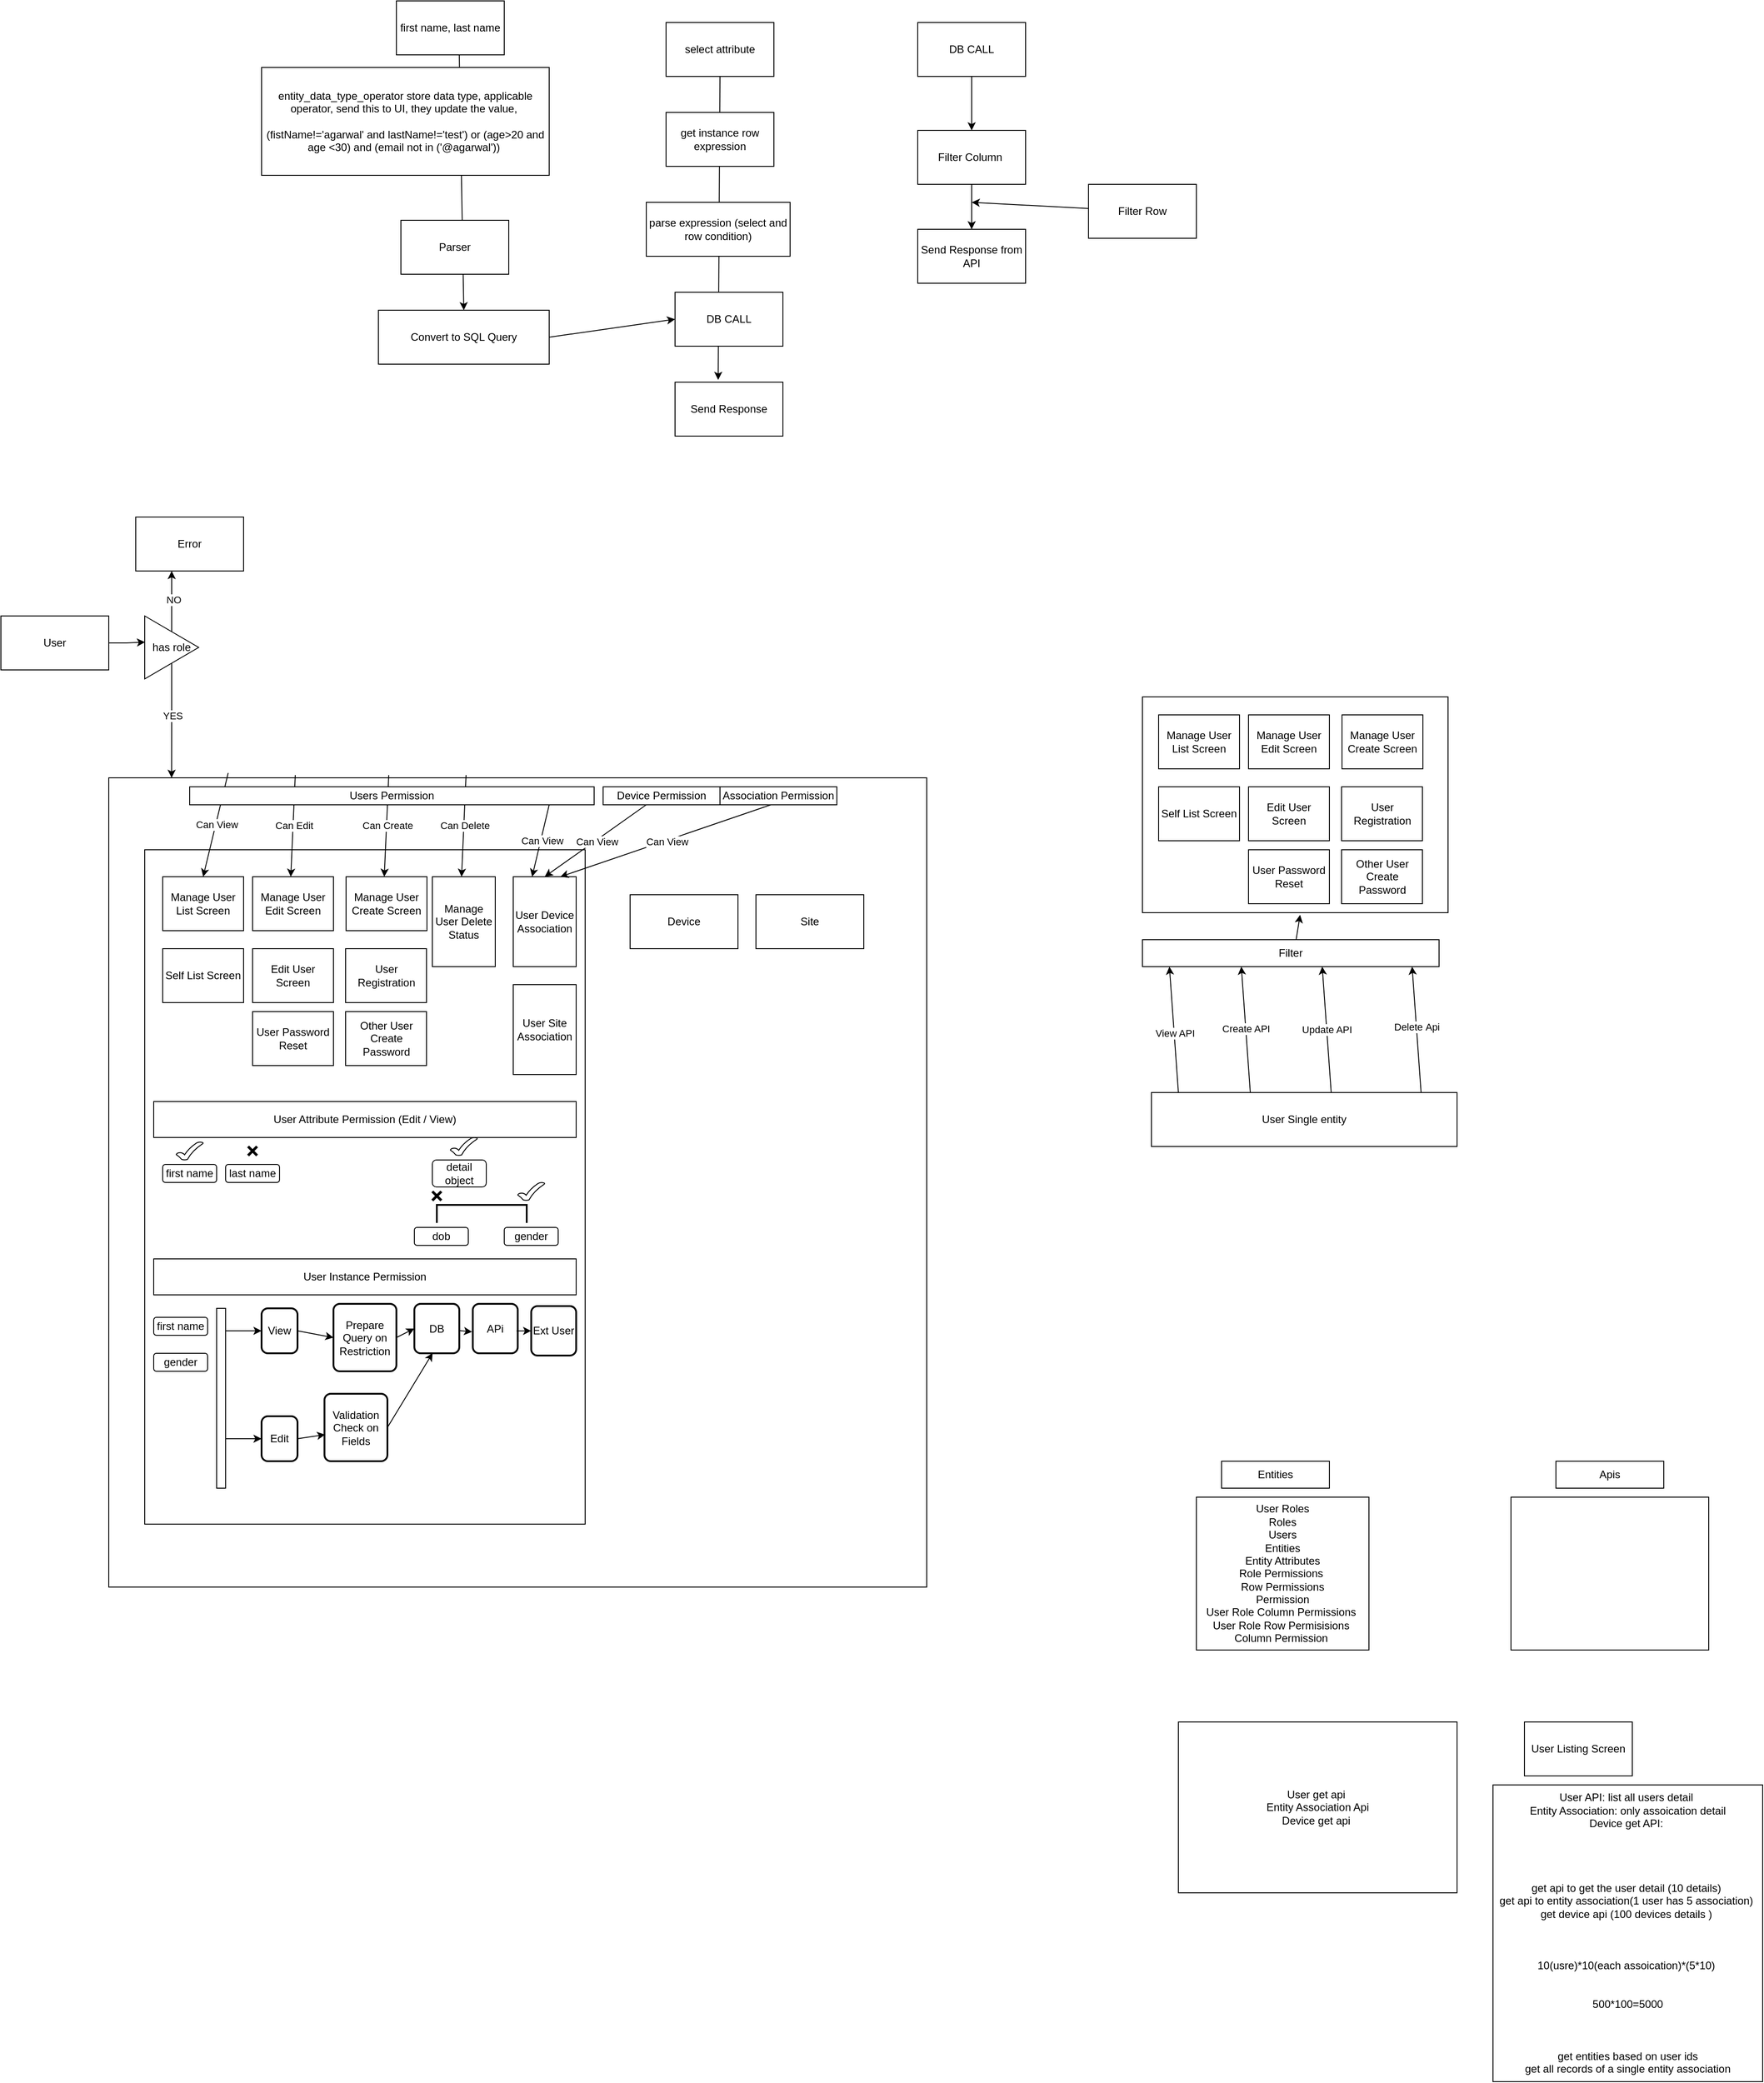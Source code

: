 <mxfile version="23.1.5" type="github">
  <diagram name="Page-1" id="W_wHjsE_T0vRLPN9on4F">
    <mxGraphModel dx="1266" dy="1773" grid="1" gridSize="10" guides="1" tooltips="1" connect="1" arrows="1" fold="1" page="1" pageScale="1" pageWidth="827" pageHeight="1169" math="0" shadow="0">
      <root>
        <mxCell id="0" />
        <mxCell id="1" parent="0" />
        <mxCell id="CIBjUFG_ZZMUvqZLACDm-16" value="" style="endArrow=classic;html=1;rounded=0;entryX=0.5;entryY=0;entryDx=0;entryDy=0;exitX=0.583;exitY=1.008;exitDx=0;exitDy=0;exitPerimeter=0;" parent="1" source="CIBjUFG_ZZMUvqZLACDm-14" target="CIBjUFG_ZZMUvqZLACDm-15" edge="1">
          <mxGeometry width="50" height="50" relative="1" as="geometry">
            <mxPoint x="910" y="-290" as="sourcePoint" />
            <mxPoint x="960" y="-340" as="targetPoint" />
          </mxGeometry>
        </mxCell>
        <mxCell id="CIBjUFG_ZZMUvqZLACDm-11" value="" style="endArrow=classic;html=1;rounded=0;entryX=0.4;entryY=-0.042;entryDx=0;entryDy=0;exitX=0.5;exitY=1;exitDx=0;exitDy=0;entryPerimeter=0;" parent="1" source="CIBjUFG_ZZMUvqZLACDm-6" target="CIBjUFG_ZZMUvqZLACDm-10" edge="1">
          <mxGeometry width="50" height="50" relative="1" as="geometry">
            <mxPoint x="1090" y="-340" as="sourcePoint" />
            <mxPoint x="1140" y="-390" as="targetPoint" />
          </mxGeometry>
        </mxCell>
        <mxCell id="aM5MsyWKR0o3_4G5qAhv-19" value="" style="rounded=0;whiteSpace=wrap;html=1;" parent="1" vertex="1">
          <mxGeometry x="1300" y="190" width="340" height="240" as="geometry" />
        </mxCell>
        <mxCell id="9KyEDRzH5bIQQI6qpWz6-1" value="User" style="rounded=0;whiteSpace=wrap;html=1;" parent="1" vertex="1">
          <mxGeometry x="30" y="100" width="120" height="60" as="geometry" />
        </mxCell>
        <mxCell id="9KyEDRzH5bIQQI6qpWz6-3" style="edgeStyle=orthogonalEdgeStyle;rounded=0;orthogonalLoop=1;jettySize=auto;html=1;exitX=0.5;exitY=1;exitDx=0;exitDy=0;" parent="1" source="9KyEDRzH5bIQQI6qpWz6-2" edge="1">
          <mxGeometry relative="1" as="geometry">
            <mxPoint x="219.909" y="280" as="targetPoint" />
          </mxGeometry>
        </mxCell>
        <mxCell id="9KyEDRzH5bIQQI6qpWz6-5" value="YES" style="edgeLabel;html=1;align=center;verticalAlign=middle;resizable=0;points=[];" parent="9KyEDRzH5bIQQI6qpWz6-3" vertex="1" connectable="0">
          <mxGeometry x="-0.186" y="1" relative="1" as="geometry">
            <mxPoint y="6" as="offset" />
          </mxGeometry>
        </mxCell>
        <mxCell id="9KyEDRzH5bIQQI6qpWz6-4" style="edgeStyle=orthogonalEdgeStyle;rounded=0;orthogonalLoop=1;jettySize=auto;html=1;" parent="1" source="9KyEDRzH5bIQQI6qpWz6-2" edge="1">
          <mxGeometry relative="1" as="geometry">
            <mxPoint x="220" y="50" as="targetPoint" />
          </mxGeometry>
        </mxCell>
        <mxCell id="9KyEDRzH5bIQQI6qpWz6-6" value="NO" style="edgeLabel;html=1;align=center;verticalAlign=middle;resizable=0;points=[];" parent="9KyEDRzH5bIQQI6qpWz6-4" vertex="1" connectable="0">
          <mxGeometry x="0.049" y="-2" relative="1" as="geometry">
            <mxPoint as="offset" />
          </mxGeometry>
        </mxCell>
        <mxCell id="9KyEDRzH5bIQQI6qpWz6-2" value="has role" style="triangle;whiteSpace=wrap;html=1;" parent="1" vertex="1">
          <mxGeometry x="190" y="100" width="60" height="70" as="geometry" />
        </mxCell>
        <mxCell id="9KyEDRzH5bIQQI6qpWz6-7" style="edgeStyle=orthogonalEdgeStyle;rounded=0;orthogonalLoop=1;jettySize=auto;html=1;entryX=0.006;entryY=0.416;entryDx=0;entryDy=0;entryPerimeter=0;" parent="1" source="9KyEDRzH5bIQQI6qpWz6-1" target="9KyEDRzH5bIQQI6qpWz6-2" edge="1">
          <mxGeometry relative="1" as="geometry" />
        </mxCell>
        <mxCell id="9KyEDRzH5bIQQI6qpWz6-8" value="" style="rounded=0;whiteSpace=wrap;html=1;" parent="1" vertex="1">
          <mxGeometry x="150" y="280" width="910" height="900" as="geometry" />
        </mxCell>
        <mxCell id="9KyEDRzH5bIQQI6qpWz6-9" value="Error" style="rounded=0;whiteSpace=wrap;html=1;" parent="1" vertex="1">
          <mxGeometry x="180" y="-10" width="120" height="60" as="geometry" />
        </mxCell>
        <mxCell id="9KyEDRzH5bIQQI6qpWz6-10" value="" style="rounded=0;whiteSpace=wrap;html=1;" parent="1" vertex="1">
          <mxGeometry x="190" y="360" width="490" height="750" as="geometry" />
        </mxCell>
        <mxCell id="9KyEDRzH5bIQQI6qpWz6-11" value="Device" style="rounded=0;whiteSpace=wrap;html=1;" parent="1" vertex="1">
          <mxGeometry x="730" y="410" width="120" height="60" as="geometry" />
        </mxCell>
        <mxCell id="9KyEDRzH5bIQQI6qpWz6-12" value="Site" style="rounded=0;whiteSpace=wrap;html=1;" parent="1" vertex="1">
          <mxGeometry x="870" y="410" width="120" height="60" as="geometry" />
        </mxCell>
        <mxCell id="9KyEDRzH5bIQQI6qpWz6-13" value="Manage User List Screen" style="rounded=0;whiteSpace=wrap;html=1;" parent="1" vertex="1">
          <mxGeometry x="210" y="390" width="90" height="60" as="geometry" />
        </mxCell>
        <mxCell id="9KyEDRzH5bIQQI6qpWz6-14" value="first name" style="rounded=1;whiteSpace=wrap;html=1;" parent="1" vertex="1">
          <mxGeometry x="210" y="710" width="60" height="20" as="geometry" />
        </mxCell>
        <mxCell id="9KyEDRzH5bIQQI6qpWz6-15" value="Manage User Edit Screen" style="rounded=0;whiteSpace=wrap;html=1;" parent="1" vertex="1">
          <mxGeometry x="310" y="390" width="90" height="60" as="geometry" />
        </mxCell>
        <mxCell id="9KyEDRzH5bIQQI6qpWz6-16" value="Self List Screen" style="rounded=0;whiteSpace=wrap;html=1;" parent="1" vertex="1">
          <mxGeometry x="210" y="470" width="90" height="60" as="geometry" />
        </mxCell>
        <mxCell id="9KyEDRzH5bIQQI6qpWz6-17" value="Edit User Screen" style="rounded=0;whiteSpace=wrap;html=1;" parent="1" vertex="1">
          <mxGeometry x="310" y="470" width="90" height="60" as="geometry" />
        </mxCell>
        <mxCell id="9KyEDRzH5bIQQI6qpWz6-19" value="User Password Reset" style="rounded=0;whiteSpace=wrap;html=1;" parent="1" vertex="1">
          <mxGeometry x="310" y="540" width="90" height="60" as="geometry" />
        </mxCell>
        <mxCell id="9KyEDRzH5bIQQI6qpWz6-20" value="Manage User Create Screen" style="rounded=0;whiteSpace=wrap;html=1;" parent="1" vertex="1">
          <mxGeometry x="414" y="390" width="90" height="60" as="geometry" />
        </mxCell>
        <mxCell id="9KyEDRzH5bIQQI6qpWz6-21" value="User Registration" style="rounded=0;whiteSpace=wrap;html=1;" parent="1" vertex="1">
          <mxGeometry x="413.5" y="470" width="90" height="60" as="geometry" />
        </mxCell>
        <mxCell id="9KyEDRzH5bIQQI6qpWz6-22" value="Other User Create Password" style="rounded=0;whiteSpace=wrap;html=1;" parent="1" vertex="1">
          <mxGeometry x="413.5" y="540" width="90" height="60" as="geometry" />
        </mxCell>
        <mxCell id="9KyEDRzH5bIQQI6qpWz6-23" value="Manage User Delete Status" style="rounded=0;whiteSpace=wrap;html=1;" parent="1" vertex="1">
          <mxGeometry x="510" y="390" width="70" height="100" as="geometry" />
        </mxCell>
        <mxCell id="9KyEDRzH5bIQQI6qpWz6-24" value="User Device Association" style="rounded=0;whiteSpace=wrap;html=1;" parent="1" vertex="1">
          <mxGeometry x="600" y="390" width="70" height="100" as="geometry" />
        </mxCell>
        <mxCell id="9KyEDRzH5bIQQI6qpWz6-25" value="User Site Association" style="rounded=0;whiteSpace=wrap;html=1;" parent="1" vertex="1">
          <mxGeometry x="600" y="510" width="70" height="100" as="geometry" />
        </mxCell>
        <mxCell id="9KyEDRzH5bIQQI6qpWz6-26" value="" style="endArrow=classic;html=1;rounded=0;entryX=0.5;entryY=0;entryDx=0;entryDy=0;exitX=0.146;exitY=-0.006;exitDx=0;exitDy=0;exitPerimeter=0;" parent="1" source="9KyEDRzH5bIQQI6qpWz6-8" target="9KyEDRzH5bIQQI6qpWz6-13" edge="1">
          <mxGeometry width="50" height="50" relative="1" as="geometry">
            <mxPoint x="360" y="560" as="sourcePoint" />
            <mxPoint x="410" y="510" as="targetPoint" />
            <Array as="points" />
          </mxGeometry>
        </mxCell>
        <mxCell id="9KyEDRzH5bIQQI6qpWz6-27" value="Can View" style="edgeLabel;html=1;align=center;verticalAlign=middle;resizable=0;points=[];" parent="9KyEDRzH5bIQQI6qpWz6-26" vertex="1" connectable="0">
          <mxGeometry x="-0.011" y="1" relative="1" as="geometry">
            <mxPoint as="offset" />
          </mxGeometry>
        </mxCell>
        <mxCell id="9KyEDRzH5bIQQI6qpWz6-28" value="" style="endArrow=classic;html=1;rounded=0;entryX=0.5;entryY=0;entryDx=0;entryDy=0;exitX=0.146;exitY=-0.006;exitDx=0;exitDy=0;exitPerimeter=0;" parent="1" edge="1">
          <mxGeometry width="50" height="50" relative="1" as="geometry">
            <mxPoint x="357.5" y="277" as="sourcePoint" />
            <mxPoint x="352.5" y="390" as="targetPoint" />
            <Array as="points" />
          </mxGeometry>
        </mxCell>
        <mxCell id="9KyEDRzH5bIQQI6qpWz6-29" value="Can Edit" style="edgeLabel;html=1;align=center;verticalAlign=middle;resizable=0;points=[];" parent="9KyEDRzH5bIQQI6qpWz6-28" vertex="1" connectable="0">
          <mxGeometry x="-0.011" y="1" relative="1" as="geometry">
            <mxPoint as="offset" />
          </mxGeometry>
        </mxCell>
        <mxCell id="9KyEDRzH5bIQQI6qpWz6-30" value="" style="endArrow=classic;html=1;rounded=0;entryX=0.5;entryY=0;entryDx=0;entryDy=0;exitX=0.146;exitY=-0.006;exitDx=0;exitDy=0;exitPerimeter=0;" parent="1" edge="1">
          <mxGeometry width="50" height="50" relative="1" as="geometry">
            <mxPoint x="461.5" y="277" as="sourcePoint" />
            <mxPoint x="456.5" y="390" as="targetPoint" />
            <Array as="points" />
          </mxGeometry>
        </mxCell>
        <mxCell id="9KyEDRzH5bIQQI6qpWz6-31" value="Can Create" style="edgeLabel;html=1;align=center;verticalAlign=middle;resizable=0;points=[];" parent="9KyEDRzH5bIQQI6qpWz6-30" vertex="1" connectable="0">
          <mxGeometry x="-0.011" y="1" relative="1" as="geometry">
            <mxPoint as="offset" />
          </mxGeometry>
        </mxCell>
        <mxCell id="9KyEDRzH5bIQQI6qpWz6-32" value="" style="endArrow=classic;html=1;rounded=0;entryX=0.5;entryY=0;entryDx=0;entryDy=0;exitX=0.146;exitY=-0.006;exitDx=0;exitDy=0;exitPerimeter=0;" parent="1" edge="1">
          <mxGeometry width="50" height="50" relative="1" as="geometry">
            <mxPoint x="547.5" y="277" as="sourcePoint" />
            <mxPoint x="542.5" y="390" as="targetPoint" />
            <Array as="points" />
          </mxGeometry>
        </mxCell>
        <mxCell id="9KyEDRzH5bIQQI6qpWz6-33" value="Can Delete" style="edgeLabel;html=1;align=center;verticalAlign=middle;resizable=0;points=[];" parent="9KyEDRzH5bIQQI6qpWz6-32" vertex="1" connectable="0">
          <mxGeometry x="-0.011" y="1" relative="1" as="geometry">
            <mxPoint as="offset" />
          </mxGeometry>
        </mxCell>
        <mxCell id="9KyEDRzH5bIQQI6qpWz6-34" value="Users Permission" style="rounded=0;whiteSpace=wrap;html=1;" parent="1" vertex="1">
          <mxGeometry x="240" y="290" width="450" height="20" as="geometry" />
        </mxCell>
        <mxCell id="9KyEDRzH5bIQQI6qpWz6-36" value="Device Permission" style="rounded=0;whiteSpace=wrap;html=1;" parent="1" vertex="1">
          <mxGeometry x="700" y="290" width="130" height="20" as="geometry" />
        </mxCell>
        <mxCell id="9KyEDRzH5bIQQI6qpWz6-37" value="Association Permission" style="rounded=0;whiteSpace=wrap;html=1;" parent="1" vertex="1">
          <mxGeometry x="830" y="290" width="130" height="20" as="geometry" />
        </mxCell>
        <mxCell id="9KyEDRzH5bIQQI6qpWz6-38" value="" style="endArrow=classic;html=1;rounded=0;entryX=0.5;entryY=0;entryDx=0;entryDy=0;exitX=0.146;exitY=-0.006;exitDx=0;exitDy=0;exitPerimeter=0;" parent="1" target="9KyEDRzH5bIQQI6qpWz6-24" edge="1">
          <mxGeometry width="50" height="50" relative="1" as="geometry">
            <mxPoint x="748" y="310" as="sourcePoint" />
            <mxPoint x="720" y="423" as="targetPoint" />
            <Array as="points" />
          </mxGeometry>
        </mxCell>
        <mxCell id="9KyEDRzH5bIQQI6qpWz6-39" value="Can View" style="edgeLabel;html=1;align=center;verticalAlign=middle;resizable=0;points=[];" parent="9KyEDRzH5bIQQI6qpWz6-38" vertex="1" connectable="0">
          <mxGeometry x="-0.011" y="1" relative="1" as="geometry">
            <mxPoint as="offset" />
          </mxGeometry>
        </mxCell>
        <mxCell id="9KyEDRzH5bIQQI6qpWz6-40" value="" style="endArrow=classic;html=1;rounded=0;entryX=0.75;entryY=0;entryDx=0;entryDy=0;exitX=0.436;exitY=1;exitDx=0;exitDy=0;exitPerimeter=0;" parent="1" source="9KyEDRzH5bIQQI6qpWz6-37" target="9KyEDRzH5bIQQI6qpWz6-24" edge="1">
          <mxGeometry width="50" height="50" relative="1" as="geometry">
            <mxPoint x="758" y="320" as="sourcePoint" />
            <mxPoint x="645" y="400" as="targetPoint" />
            <Array as="points" />
          </mxGeometry>
        </mxCell>
        <mxCell id="9KyEDRzH5bIQQI6qpWz6-41" value="Can View" style="edgeLabel;html=1;align=center;verticalAlign=middle;resizable=0;points=[];" parent="9KyEDRzH5bIQQI6qpWz6-40" vertex="1" connectable="0">
          <mxGeometry x="-0.011" y="1" relative="1" as="geometry">
            <mxPoint as="offset" />
          </mxGeometry>
        </mxCell>
        <mxCell id="9KyEDRzH5bIQQI6qpWz6-42" value="" style="endArrow=classic;html=1;rounded=0;entryX=0.5;entryY=0;entryDx=0;entryDy=0;" parent="1" edge="1">
          <mxGeometry width="50" height="50" relative="1" as="geometry">
            <mxPoint x="640" y="310" as="sourcePoint" />
            <mxPoint x="621" y="390" as="targetPoint" />
            <Array as="points" />
          </mxGeometry>
        </mxCell>
        <mxCell id="9KyEDRzH5bIQQI6qpWz6-43" value="Can View" style="edgeLabel;html=1;align=center;verticalAlign=middle;resizable=0;points=[];" parent="9KyEDRzH5bIQQI6qpWz6-42" vertex="1" connectable="0">
          <mxGeometry x="-0.011" y="1" relative="1" as="geometry">
            <mxPoint as="offset" />
          </mxGeometry>
        </mxCell>
        <mxCell id="9KyEDRzH5bIQQI6qpWz6-44" value="User Attribute Permission (Edit / View)" style="rounded=0;whiteSpace=wrap;html=1;" parent="1" vertex="1">
          <mxGeometry x="200" y="640" width="470" height="40" as="geometry" />
        </mxCell>
        <mxCell id="9KyEDRzH5bIQQI6qpWz6-45" value="last name" style="rounded=1;whiteSpace=wrap;html=1;" parent="1" vertex="1">
          <mxGeometry x="280" y="710" width="60" height="20" as="geometry" />
        </mxCell>
        <mxCell id="9KyEDRzH5bIQQI6qpWz6-46" value="detail object" style="rounded=1;whiteSpace=wrap;html=1;" parent="1" vertex="1">
          <mxGeometry x="510" y="705" width="60" height="30" as="geometry" />
        </mxCell>
        <mxCell id="9KyEDRzH5bIQQI6qpWz6-47" value="dob" style="rounded=1;whiteSpace=wrap;html=1;" parent="1" vertex="1">
          <mxGeometry x="490" y="780" width="60" height="20" as="geometry" />
        </mxCell>
        <mxCell id="9KyEDRzH5bIQQI6qpWz6-48" value="gender" style="rounded=1;whiteSpace=wrap;html=1;" parent="1" vertex="1">
          <mxGeometry x="590" y="780" width="60" height="20" as="geometry" />
        </mxCell>
        <mxCell id="9KyEDRzH5bIQQI6qpWz6-49" value="" style="shape=umlDestroy;whiteSpace=wrap;html=1;strokeWidth=3;targetShapes=umlLifeline;" parent="1" vertex="1">
          <mxGeometry x="305" y="690" width="10" height="10" as="geometry" />
        </mxCell>
        <mxCell id="9KyEDRzH5bIQQI6qpWz6-50" value="" style="verticalLabelPosition=bottom;verticalAlign=top;html=1;shape=mxgraph.basic.tick" parent="1" vertex="1">
          <mxGeometry x="225" y="685" width="30" height="20" as="geometry" />
        </mxCell>
        <mxCell id="9KyEDRzH5bIQQI6qpWz6-51" value="" style="verticalLabelPosition=bottom;verticalAlign=top;html=1;shape=mxgraph.basic.tick" parent="1" vertex="1">
          <mxGeometry x="530" y="680" width="30" height="20" as="geometry" />
        </mxCell>
        <mxCell id="9KyEDRzH5bIQQI6qpWz6-52" value="" style="shape=umlDestroy;whiteSpace=wrap;html=1;strokeWidth=3;targetShapes=umlLifeline;" parent="1" vertex="1">
          <mxGeometry x="510" y="740" width="10" height="10" as="geometry" />
        </mxCell>
        <mxCell id="9KyEDRzH5bIQQI6qpWz6-53" value="" style="verticalLabelPosition=bottom;verticalAlign=top;html=1;shape=mxgraph.basic.tick" parent="1" vertex="1">
          <mxGeometry x="605" y="730" width="30" height="20" as="geometry" />
        </mxCell>
        <mxCell id="9KyEDRzH5bIQQI6qpWz6-54" value="" style="strokeWidth=2;html=1;shape=mxgraph.flowchart.annotation_1;align=left;pointerEvents=1;rotation=90;" parent="1" vertex="1">
          <mxGeometry x="555" y="715" width="20" height="100" as="geometry" />
        </mxCell>
        <mxCell id="9KyEDRzH5bIQQI6qpWz6-56" value="User Instance Permission" style="rounded=0;whiteSpace=wrap;html=1;" parent="1" vertex="1">
          <mxGeometry x="200" y="815" width="470" height="40" as="geometry" />
        </mxCell>
        <mxCell id="9KyEDRzH5bIQQI6qpWz6-57" value="first name" style="rounded=1;whiteSpace=wrap;html=1;" parent="1" vertex="1">
          <mxGeometry x="200" y="880" width="60" height="20" as="geometry" />
        </mxCell>
        <mxCell id="9KyEDRzH5bIQQI6qpWz6-58" value="gender" style="rounded=1;whiteSpace=wrap;html=1;" parent="1" vertex="1">
          <mxGeometry x="200" y="920" width="60" height="20" as="geometry" />
        </mxCell>
        <mxCell id="9KyEDRzH5bIQQI6qpWz6-59" value="View" style="rounded=1;whiteSpace=wrap;html=1;absoluteArcSize=1;arcSize=14;strokeWidth=2;" parent="1" vertex="1">
          <mxGeometry x="320" y="870" width="40" height="50" as="geometry" />
        </mxCell>
        <mxCell id="9KyEDRzH5bIQQI6qpWz6-60" value="Edit" style="rounded=1;whiteSpace=wrap;html=1;absoluteArcSize=1;arcSize=14;strokeWidth=2;" parent="1" vertex="1">
          <mxGeometry x="320" y="990" width="40" height="50" as="geometry" />
        </mxCell>
        <mxCell id="9KyEDRzH5bIQQI6qpWz6-61" value="Prepare Query on Restriction" style="rounded=1;whiteSpace=wrap;html=1;absoluteArcSize=1;arcSize=14;strokeWidth=2;" parent="1" vertex="1">
          <mxGeometry x="400" y="865" width="70" height="75" as="geometry" />
        </mxCell>
        <mxCell id="9KyEDRzH5bIQQI6qpWz6-64" value="" style="html=1;points=[[0,0,0,0,5],[0,1,0,0,-5],[1,0,0,0,5],[1,1,0,0,-5]];perimeter=orthogonalPerimeter;outlineConnect=0;targetShapes=umlLifeline;portConstraint=eastwest;newEdgeStyle={&quot;curved&quot;:0,&quot;rounded&quot;:0};" parent="1" vertex="1">
          <mxGeometry x="270" y="870" width="10" height="200" as="geometry" />
        </mxCell>
        <mxCell id="9KyEDRzH5bIQQI6qpWz6-66" value="" style="endArrow=classic;html=1;rounded=0;entryX=0;entryY=0.5;entryDx=0;entryDy=0;" parent="1" source="9KyEDRzH5bIQQI6qpWz6-64" target="9KyEDRzH5bIQQI6qpWz6-59" edge="1">
          <mxGeometry width="50" height="50" relative="1" as="geometry">
            <mxPoint x="560" y="1020" as="sourcePoint" />
            <mxPoint x="610" y="970" as="targetPoint" />
          </mxGeometry>
        </mxCell>
        <mxCell id="9KyEDRzH5bIQQI6qpWz6-67" value="DB" style="rounded=1;whiteSpace=wrap;html=1;absoluteArcSize=1;arcSize=14;strokeWidth=2;" parent="1" vertex="1">
          <mxGeometry x="490" y="865" width="50" height="55" as="geometry" />
        </mxCell>
        <mxCell id="9KyEDRzH5bIQQI6qpWz6-68" value="APi" style="rounded=1;whiteSpace=wrap;html=1;absoluteArcSize=1;arcSize=14;strokeWidth=2;" parent="1" vertex="1">
          <mxGeometry x="555" y="865" width="50" height="55" as="geometry" />
        </mxCell>
        <mxCell id="9KyEDRzH5bIQQI6qpWz6-69" value="Ext User" style="rounded=1;whiteSpace=wrap;html=1;absoluteArcSize=1;arcSize=14;strokeWidth=2;" parent="1" vertex="1">
          <mxGeometry x="620" y="867.5" width="50" height="55" as="geometry" />
        </mxCell>
        <mxCell id="9KyEDRzH5bIQQI6qpWz6-70" value="" style="endArrow=classic;html=1;rounded=0;entryX=0;entryY=0.5;entryDx=0;entryDy=0;exitX=1;exitY=0.5;exitDx=0;exitDy=0;" parent="1" source="9KyEDRzH5bIQQI6qpWz6-59" target="9KyEDRzH5bIQQI6qpWz6-61" edge="1">
          <mxGeometry width="50" height="50" relative="1" as="geometry">
            <mxPoint x="290" y="905" as="sourcePoint" />
            <mxPoint x="330" y="905" as="targetPoint" />
            <Array as="points" />
          </mxGeometry>
        </mxCell>
        <mxCell id="9KyEDRzH5bIQQI6qpWz6-71" value="" style="endArrow=classic;html=1;rounded=0;entryX=0;entryY=0.5;entryDx=0;entryDy=0;exitX=1;exitY=0.5;exitDx=0;exitDy=0;" parent="1" source="9KyEDRzH5bIQQI6qpWz6-61" target="9KyEDRzH5bIQQI6qpWz6-67" edge="1">
          <mxGeometry width="50" height="50" relative="1" as="geometry">
            <mxPoint x="370" y="905" as="sourcePoint" />
            <mxPoint x="410" y="913" as="targetPoint" />
            <Array as="points" />
          </mxGeometry>
        </mxCell>
        <mxCell id="9KyEDRzH5bIQQI6qpWz6-72" value="" style="endArrow=classic;html=1;rounded=0;entryX=-0.016;entryY=0.566;entryDx=0;entryDy=0;exitX=1;exitY=0.541;exitDx=0;exitDy=0;exitPerimeter=0;entryPerimeter=0;" parent="1" source="9KyEDRzH5bIQQI6qpWz6-67" target="9KyEDRzH5bIQQI6qpWz6-68" edge="1">
          <mxGeometry width="50" height="50" relative="1" as="geometry">
            <mxPoint x="540" y="895" as="sourcePoint" />
            <mxPoint x="560" y="885" as="targetPoint" />
            <Array as="points" />
          </mxGeometry>
        </mxCell>
        <mxCell id="9KyEDRzH5bIQQI6qpWz6-73" value="" style="endArrow=classic;html=1;rounded=0;exitX=0.974;exitY=0.548;exitDx=0;exitDy=0;exitPerimeter=0;" parent="1" source="9KyEDRzH5bIQQI6qpWz6-68" target="9KyEDRzH5bIQQI6qpWz6-69" edge="1">
          <mxGeometry width="50" height="50" relative="1" as="geometry">
            <mxPoint x="550" y="905" as="sourcePoint" />
            <mxPoint x="564" y="906" as="targetPoint" />
            <Array as="points" />
          </mxGeometry>
        </mxCell>
        <mxCell id="9KyEDRzH5bIQQI6qpWz6-74" value="Validation Check on Fields" style="rounded=1;whiteSpace=wrap;html=1;absoluteArcSize=1;arcSize=14;strokeWidth=2;" parent="1" vertex="1">
          <mxGeometry x="390" y="965" width="70" height="75" as="geometry" />
        </mxCell>
        <mxCell id="9KyEDRzH5bIQQI6qpWz6-75" value="" style="endArrow=classic;html=1;rounded=0;entryX=0;entryY=0.5;entryDx=0;entryDy=0;" parent="1" source="9KyEDRzH5bIQQI6qpWz6-64" target="9KyEDRzH5bIQQI6qpWz6-60" edge="1">
          <mxGeometry width="50" height="50" relative="1" as="geometry">
            <mxPoint x="460" y="990" as="sourcePoint" />
            <mxPoint x="510" y="940" as="targetPoint" />
          </mxGeometry>
        </mxCell>
        <mxCell id="9KyEDRzH5bIQQI6qpWz6-76" value="" style="endArrow=classic;html=1;rounded=0;entryX=0.011;entryY=0.606;entryDx=0;entryDy=0;entryPerimeter=0;exitX=1;exitY=0.5;exitDx=0;exitDy=0;" parent="1" source="9KyEDRzH5bIQQI6qpWz6-60" target="9KyEDRzH5bIQQI6qpWz6-74" edge="1">
          <mxGeometry width="50" height="50" relative="1" as="geometry">
            <mxPoint x="290" y="1025" as="sourcePoint" />
            <mxPoint x="330" y="1025" as="targetPoint" />
          </mxGeometry>
        </mxCell>
        <mxCell id="9KyEDRzH5bIQQI6qpWz6-77" value="" style="endArrow=classic;html=1;rounded=0;entryX=0.406;entryY=0.995;entryDx=0;entryDy=0;entryPerimeter=0;exitX=1;exitY=0.5;exitDx=0;exitDy=0;" parent="1" source="9KyEDRzH5bIQQI6qpWz6-74" target="9KyEDRzH5bIQQI6qpWz6-67" edge="1">
          <mxGeometry width="50" height="50" relative="1" as="geometry">
            <mxPoint x="370" y="1025" as="sourcePoint" />
            <mxPoint x="401" y="1020" as="targetPoint" />
          </mxGeometry>
        </mxCell>
        <mxCell id="aM5MsyWKR0o3_4G5qAhv-1" value="User Single entity" style="rounded=0;whiteSpace=wrap;html=1;" parent="1" vertex="1">
          <mxGeometry x="1310" y="630" width="340" height="60" as="geometry" />
        </mxCell>
        <mxCell id="aM5MsyWKR0o3_4G5qAhv-2" value="" style="endArrow=classic;html=1;rounded=0;" parent="1" edge="1">
          <mxGeometry width="50" height="50" relative="1" as="geometry">
            <mxPoint x="1340" y="630" as="sourcePoint" />
            <mxPoint x="1330" y="490" as="targetPoint" />
          </mxGeometry>
        </mxCell>
        <mxCell id="aM5MsyWKR0o3_4G5qAhv-6" value="View API" style="edgeLabel;html=1;align=center;verticalAlign=middle;resizable=0;points=[];" parent="aM5MsyWKR0o3_4G5qAhv-2" vertex="1" connectable="0">
          <mxGeometry x="-0.054" relative="1" as="geometry">
            <mxPoint as="offset" />
          </mxGeometry>
        </mxCell>
        <mxCell id="aM5MsyWKR0o3_4G5qAhv-3" value="" style="endArrow=classic;html=1;rounded=0;" parent="1" edge="1">
          <mxGeometry width="50" height="50" relative="1" as="geometry">
            <mxPoint x="1420" y="630" as="sourcePoint" />
            <mxPoint x="1410" y="490" as="targetPoint" />
          </mxGeometry>
        </mxCell>
        <mxCell id="aM5MsyWKR0o3_4G5qAhv-7" value="Create API" style="edgeLabel;html=1;align=center;verticalAlign=middle;resizable=0;points=[];" parent="aM5MsyWKR0o3_4G5qAhv-3" vertex="1" connectable="0">
          <mxGeometry x="0.017" relative="1" as="geometry">
            <mxPoint as="offset" />
          </mxGeometry>
        </mxCell>
        <mxCell id="aM5MsyWKR0o3_4G5qAhv-4" value="" style="endArrow=classic;html=1;rounded=0;" parent="1" edge="1">
          <mxGeometry width="50" height="50" relative="1" as="geometry">
            <mxPoint x="1510" y="630" as="sourcePoint" />
            <mxPoint x="1500" y="490" as="targetPoint" />
          </mxGeometry>
        </mxCell>
        <mxCell id="aM5MsyWKR0o3_4G5qAhv-8" value="Update API" style="edgeLabel;html=1;align=center;verticalAlign=middle;resizable=0;points=[];" parent="aM5MsyWKR0o3_4G5qAhv-4" vertex="1" connectable="0">
          <mxGeometry x="0.002" relative="1" as="geometry">
            <mxPoint as="offset" />
          </mxGeometry>
        </mxCell>
        <mxCell id="aM5MsyWKR0o3_4G5qAhv-5" value="" style="endArrow=classic;html=1;rounded=0;" parent="1" edge="1">
          <mxGeometry width="50" height="50" relative="1" as="geometry">
            <mxPoint x="1610" y="630" as="sourcePoint" />
            <mxPoint x="1600" y="490" as="targetPoint" />
          </mxGeometry>
        </mxCell>
        <mxCell id="aM5MsyWKR0o3_4G5qAhv-9" value="Delete&amp;nbsp;Api" style="edgeLabel;html=1;align=center;verticalAlign=middle;resizable=0;points=[];" parent="aM5MsyWKR0o3_4G5qAhv-5" vertex="1" connectable="0">
          <mxGeometry x="0.048" relative="1" as="geometry">
            <mxPoint as="offset" />
          </mxGeometry>
        </mxCell>
        <mxCell id="aM5MsyWKR0o3_4G5qAhv-10" value="Filter" style="rounded=0;whiteSpace=wrap;html=1;" parent="1" vertex="1">
          <mxGeometry x="1300" y="460" width="330" height="30" as="geometry" />
        </mxCell>
        <mxCell id="aM5MsyWKR0o3_4G5qAhv-11" value="Manage User List Screen" style="rounded=0;whiteSpace=wrap;html=1;" parent="1" vertex="1">
          <mxGeometry x="1318" y="210" width="90" height="60" as="geometry" />
        </mxCell>
        <mxCell id="aM5MsyWKR0o3_4G5qAhv-12" value="Manage User Edit Screen" style="rounded=0;whiteSpace=wrap;html=1;" parent="1" vertex="1">
          <mxGeometry x="1418" y="210" width="90" height="60" as="geometry" />
        </mxCell>
        <mxCell id="aM5MsyWKR0o3_4G5qAhv-13" value="Self List Screen" style="rounded=0;whiteSpace=wrap;html=1;" parent="1" vertex="1">
          <mxGeometry x="1318" y="290" width="90" height="60" as="geometry" />
        </mxCell>
        <mxCell id="aM5MsyWKR0o3_4G5qAhv-14" value="Edit User Screen" style="rounded=0;whiteSpace=wrap;html=1;" parent="1" vertex="1">
          <mxGeometry x="1418" y="290" width="90" height="60" as="geometry" />
        </mxCell>
        <mxCell id="aM5MsyWKR0o3_4G5qAhv-15" value="User Password Reset" style="rounded=0;whiteSpace=wrap;html=1;" parent="1" vertex="1">
          <mxGeometry x="1418" y="360" width="90" height="60" as="geometry" />
        </mxCell>
        <mxCell id="aM5MsyWKR0o3_4G5qAhv-16" value="Manage User Create Screen" style="rounded=0;whiteSpace=wrap;html=1;" parent="1" vertex="1">
          <mxGeometry x="1522" y="210" width="90" height="60" as="geometry" />
        </mxCell>
        <mxCell id="aM5MsyWKR0o3_4G5qAhv-17" value="User Registration" style="rounded=0;whiteSpace=wrap;html=1;" parent="1" vertex="1">
          <mxGeometry x="1521.5" y="290" width="90" height="60" as="geometry" />
        </mxCell>
        <mxCell id="aM5MsyWKR0o3_4G5qAhv-18" value="Other User Create Password" style="rounded=0;whiteSpace=wrap;html=1;" parent="1" vertex="1">
          <mxGeometry x="1521.5" y="360" width="90" height="60" as="geometry" />
        </mxCell>
        <mxCell id="aM5MsyWKR0o3_4G5qAhv-20" value="" style="endArrow=classic;html=1;rounded=0;exitX=0.518;exitY=0.005;exitDx=0;exitDy=0;exitPerimeter=0;entryX=0.516;entryY=1.01;entryDx=0;entryDy=0;entryPerimeter=0;" parent="1" source="aM5MsyWKR0o3_4G5qAhv-10" target="aM5MsyWKR0o3_4G5qAhv-19" edge="1">
          <mxGeometry width="50" height="50" relative="1" as="geometry">
            <mxPoint x="1480" y="430" as="sourcePoint" />
            <mxPoint x="1530" y="380" as="targetPoint" />
          </mxGeometry>
        </mxCell>
        <mxCell id="aM5MsyWKR0o3_4G5qAhv-21" value="User Roles&lt;br&gt;Roles&lt;br&gt;Users&lt;br&gt;Entities&lt;br&gt;Entity Attributes&lt;br&gt;Role Permissions&amp;nbsp;&lt;br&gt;Row Permissions&lt;br&gt;Permission&lt;br&gt;User Role Column Permissions&amp;nbsp;&lt;br&gt;User Role Row Permisisions&amp;nbsp;&lt;br&gt;Column Permission&amp;nbsp;&lt;br&gt;" style="rounded=0;whiteSpace=wrap;html=1;" parent="1" vertex="1">
          <mxGeometry x="1360" y="1080" width="192" height="170" as="geometry" />
        </mxCell>
        <mxCell id="aM5MsyWKR0o3_4G5qAhv-22" value="" style="rounded=0;whiteSpace=wrap;html=1;" parent="1" vertex="1">
          <mxGeometry x="1710" y="1080" width="220" height="170" as="geometry" />
        </mxCell>
        <mxCell id="aM5MsyWKR0o3_4G5qAhv-23" value="Entities" style="rounded=0;whiteSpace=wrap;html=1;" parent="1" vertex="1">
          <mxGeometry x="1388" y="1040" width="120" height="30" as="geometry" />
        </mxCell>
        <mxCell id="aM5MsyWKR0o3_4G5qAhv-24" value="Apis" style="rounded=0;whiteSpace=wrap;html=1;" parent="1" vertex="1">
          <mxGeometry x="1760" y="1040" width="120" height="30" as="geometry" />
        </mxCell>
        <mxCell id="aM5MsyWKR0o3_4G5qAhv-25" value="User get api&amp;nbsp;&lt;br&gt;Entity Association Api&lt;br&gt;Device get api&amp;nbsp;" style="rounded=0;whiteSpace=wrap;html=1;" parent="1" vertex="1">
          <mxGeometry x="1340" y="1330" width="310" height="190" as="geometry" />
        </mxCell>
        <mxCell id="aM5MsyWKR0o3_4G5qAhv-26" value="User Listing Screen" style="rounded=0;whiteSpace=wrap;html=1;" parent="1" vertex="1">
          <mxGeometry x="1725" y="1330" width="120" height="60" as="geometry" />
        </mxCell>
        <mxCell id="aM5MsyWKR0o3_4G5qAhv-27" value="User API: list all users detail&amp;nbsp;&lt;br&gt;Entity Association: only assoication detail&lt;br&gt;Device get API:&amp;nbsp;&lt;br&gt;&lt;br&gt;&lt;br&gt;&lt;br&gt;&lt;br&gt;get api to get the user detail (10 details)&amp;nbsp;&lt;br&gt;get api to entity association(1 user has 5 association)&amp;nbsp;&lt;br&gt;get device api (100 devices details )&amp;nbsp;&lt;br&gt;&lt;br&gt;&lt;br&gt;&lt;br&gt;10(usre)*10(each assoication)*(5*10)&amp;nbsp;&lt;br&gt;&lt;br&gt;&lt;br&gt;500*100=5000&lt;br&gt;&lt;br&gt;&lt;br&gt;&lt;br&gt;get entities based on user ids&lt;br&gt;get all records of a single entity association" style="rounded=0;whiteSpace=wrap;html=1;" parent="1" vertex="1">
          <mxGeometry x="1690" y="1400" width="300" height="330" as="geometry" />
        </mxCell>
        <mxCell id="CIBjUFG_ZZMUvqZLACDm-1" value="DB CALL" style="rounded=0;whiteSpace=wrap;html=1;" parent="1" vertex="1">
          <mxGeometry x="1050" y="-560" width="120" height="60" as="geometry" />
        </mxCell>
        <mxCell id="CIBjUFG_ZZMUvqZLACDm-2" value="Filter Column&amp;nbsp;" style="rounded=0;whiteSpace=wrap;html=1;" parent="1" vertex="1">
          <mxGeometry x="1050" y="-440" width="120" height="60" as="geometry" />
        </mxCell>
        <mxCell id="CIBjUFG_ZZMUvqZLACDm-3" value="Send Response from API" style="rounded=0;whiteSpace=wrap;html=1;" parent="1" vertex="1">
          <mxGeometry x="1050" y="-330" width="120" height="60" as="geometry" />
        </mxCell>
        <mxCell id="CIBjUFG_ZZMUvqZLACDm-4" value="" style="endArrow=classic;html=1;rounded=0;exitX=0.5;exitY=1;exitDx=0;exitDy=0;entryX=0.5;entryY=0;entryDx=0;entryDy=0;" parent="1" source="CIBjUFG_ZZMUvqZLACDm-1" target="CIBjUFG_ZZMUvqZLACDm-2" edge="1">
          <mxGeometry width="50" height="50" relative="1" as="geometry">
            <mxPoint x="1090" y="-390" as="sourcePoint" />
            <mxPoint x="1140" y="-440" as="targetPoint" />
          </mxGeometry>
        </mxCell>
        <mxCell id="CIBjUFG_ZZMUvqZLACDm-5" value="" style="endArrow=classic;html=1;rounded=0;entryX=0.5;entryY=0;entryDx=0;entryDy=0;exitX=0.5;exitY=1;exitDx=0;exitDy=0;" parent="1" source="CIBjUFG_ZZMUvqZLACDm-2" target="CIBjUFG_ZZMUvqZLACDm-3" edge="1">
          <mxGeometry width="50" height="50" relative="1" as="geometry">
            <mxPoint x="1090" y="-390" as="sourcePoint" />
            <mxPoint x="1140" y="-440" as="targetPoint" />
          </mxGeometry>
        </mxCell>
        <mxCell id="CIBjUFG_ZZMUvqZLACDm-6" value="select attribute" style="rounded=0;whiteSpace=wrap;html=1;" parent="1" vertex="1">
          <mxGeometry x="770" y="-560" width="120" height="60" as="geometry" />
        </mxCell>
        <mxCell id="CIBjUFG_ZZMUvqZLACDm-7" value="get instance row expression" style="rounded=0;whiteSpace=wrap;html=1;" parent="1" vertex="1">
          <mxGeometry x="770" y="-460" width="120" height="60" as="geometry" />
        </mxCell>
        <mxCell id="CIBjUFG_ZZMUvqZLACDm-8" value="parse expression (select and row condition)" style="rounded=0;whiteSpace=wrap;html=1;" parent="1" vertex="1">
          <mxGeometry x="748" y="-360" width="160" height="60" as="geometry" />
        </mxCell>
        <mxCell id="CIBjUFG_ZZMUvqZLACDm-9" value="DB CALL" style="rounded=0;whiteSpace=wrap;html=1;" parent="1" vertex="1">
          <mxGeometry x="780" y="-260" width="120" height="60" as="geometry" />
        </mxCell>
        <mxCell id="CIBjUFG_ZZMUvqZLACDm-10" value="Send Response" style="rounded=0;whiteSpace=wrap;html=1;" parent="1" vertex="1">
          <mxGeometry x="780" y="-160" width="120" height="60" as="geometry" />
        </mxCell>
        <mxCell id="CIBjUFG_ZZMUvqZLACDm-12" value="entity_data_type_operator store data type, applicable operator, send this to UI, they update the value,&amp;nbsp;&lt;br&gt;&lt;br&gt;(fistName!=&#39;agarwal&#39; and lastName!=&#39;test&#39;) or (age&amp;gt;20 and age &amp;lt;30) and (email not in (&#39;@agarwal&#39;))&amp;nbsp;" style="rounded=0;whiteSpace=wrap;html=1;" parent="1" vertex="1">
          <mxGeometry x="320" y="-510" width="320" height="120" as="geometry" />
        </mxCell>
        <mxCell id="CIBjUFG_ZZMUvqZLACDm-13" value="Parser" style="rounded=0;whiteSpace=wrap;html=1;" parent="1" vertex="1">
          <mxGeometry x="475" y="-340" width="120" height="60" as="geometry" />
        </mxCell>
        <mxCell id="CIBjUFG_ZZMUvqZLACDm-14" value="first name, last name" style="rounded=0;whiteSpace=wrap;html=1;" parent="1" vertex="1">
          <mxGeometry x="470" y="-584" width="120" height="60" as="geometry" />
        </mxCell>
        <mxCell id="CIBjUFG_ZZMUvqZLACDm-15" value="Convert to SQL Query" style="rounded=0;whiteSpace=wrap;html=1;" parent="1" vertex="1">
          <mxGeometry x="450" y="-240" width="190" height="60" as="geometry" />
        </mxCell>
        <mxCell id="CIBjUFG_ZZMUvqZLACDm-17" value="" style="endArrow=classic;html=1;rounded=0;exitX=1;exitY=0.5;exitDx=0;exitDy=0;entryX=0;entryY=0.5;entryDx=0;entryDy=0;" parent="1" source="CIBjUFG_ZZMUvqZLACDm-15" target="CIBjUFG_ZZMUvqZLACDm-9" edge="1">
          <mxGeometry width="50" height="50" relative="1" as="geometry">
            <mxPoint x="910" y="-290" as="sourcePoint" />
            <mxPoint x="960" y="-340" as="targetPoint" />
          </mxGeometry>
        </mxCell>
        <mxCell id="oAgpIGEndLJXdw4-cCpp-1" value="Filter Row" style="rounded=0;whiteSpace=wrap;html=1;" vertex="1" parent="1">
          <mxGeometry x="1240" y="-380" width="120" height="60" as="geometry" />
        </mxCell>
        <mxCell id="oAgpIGEndLJXdw4-cCpp-2" value="" style="endArrow=classic;html=1;rounded=0;" edge="1" parent="1" source="oAgpIGEndLJXdw4-cCpp-1">
          <mxGeometry width="50" height="50" relative="1" as="geometry">
            <mxPoint x="900" y="-270" as="sourcePoint" />
            <mxPoint x="1110" y="-360" as="targetPoint" />
          </mxGeometry>
        </mxCell>
      </root>
    </mxGraphModel>
  </diagram>
</mxfile>
